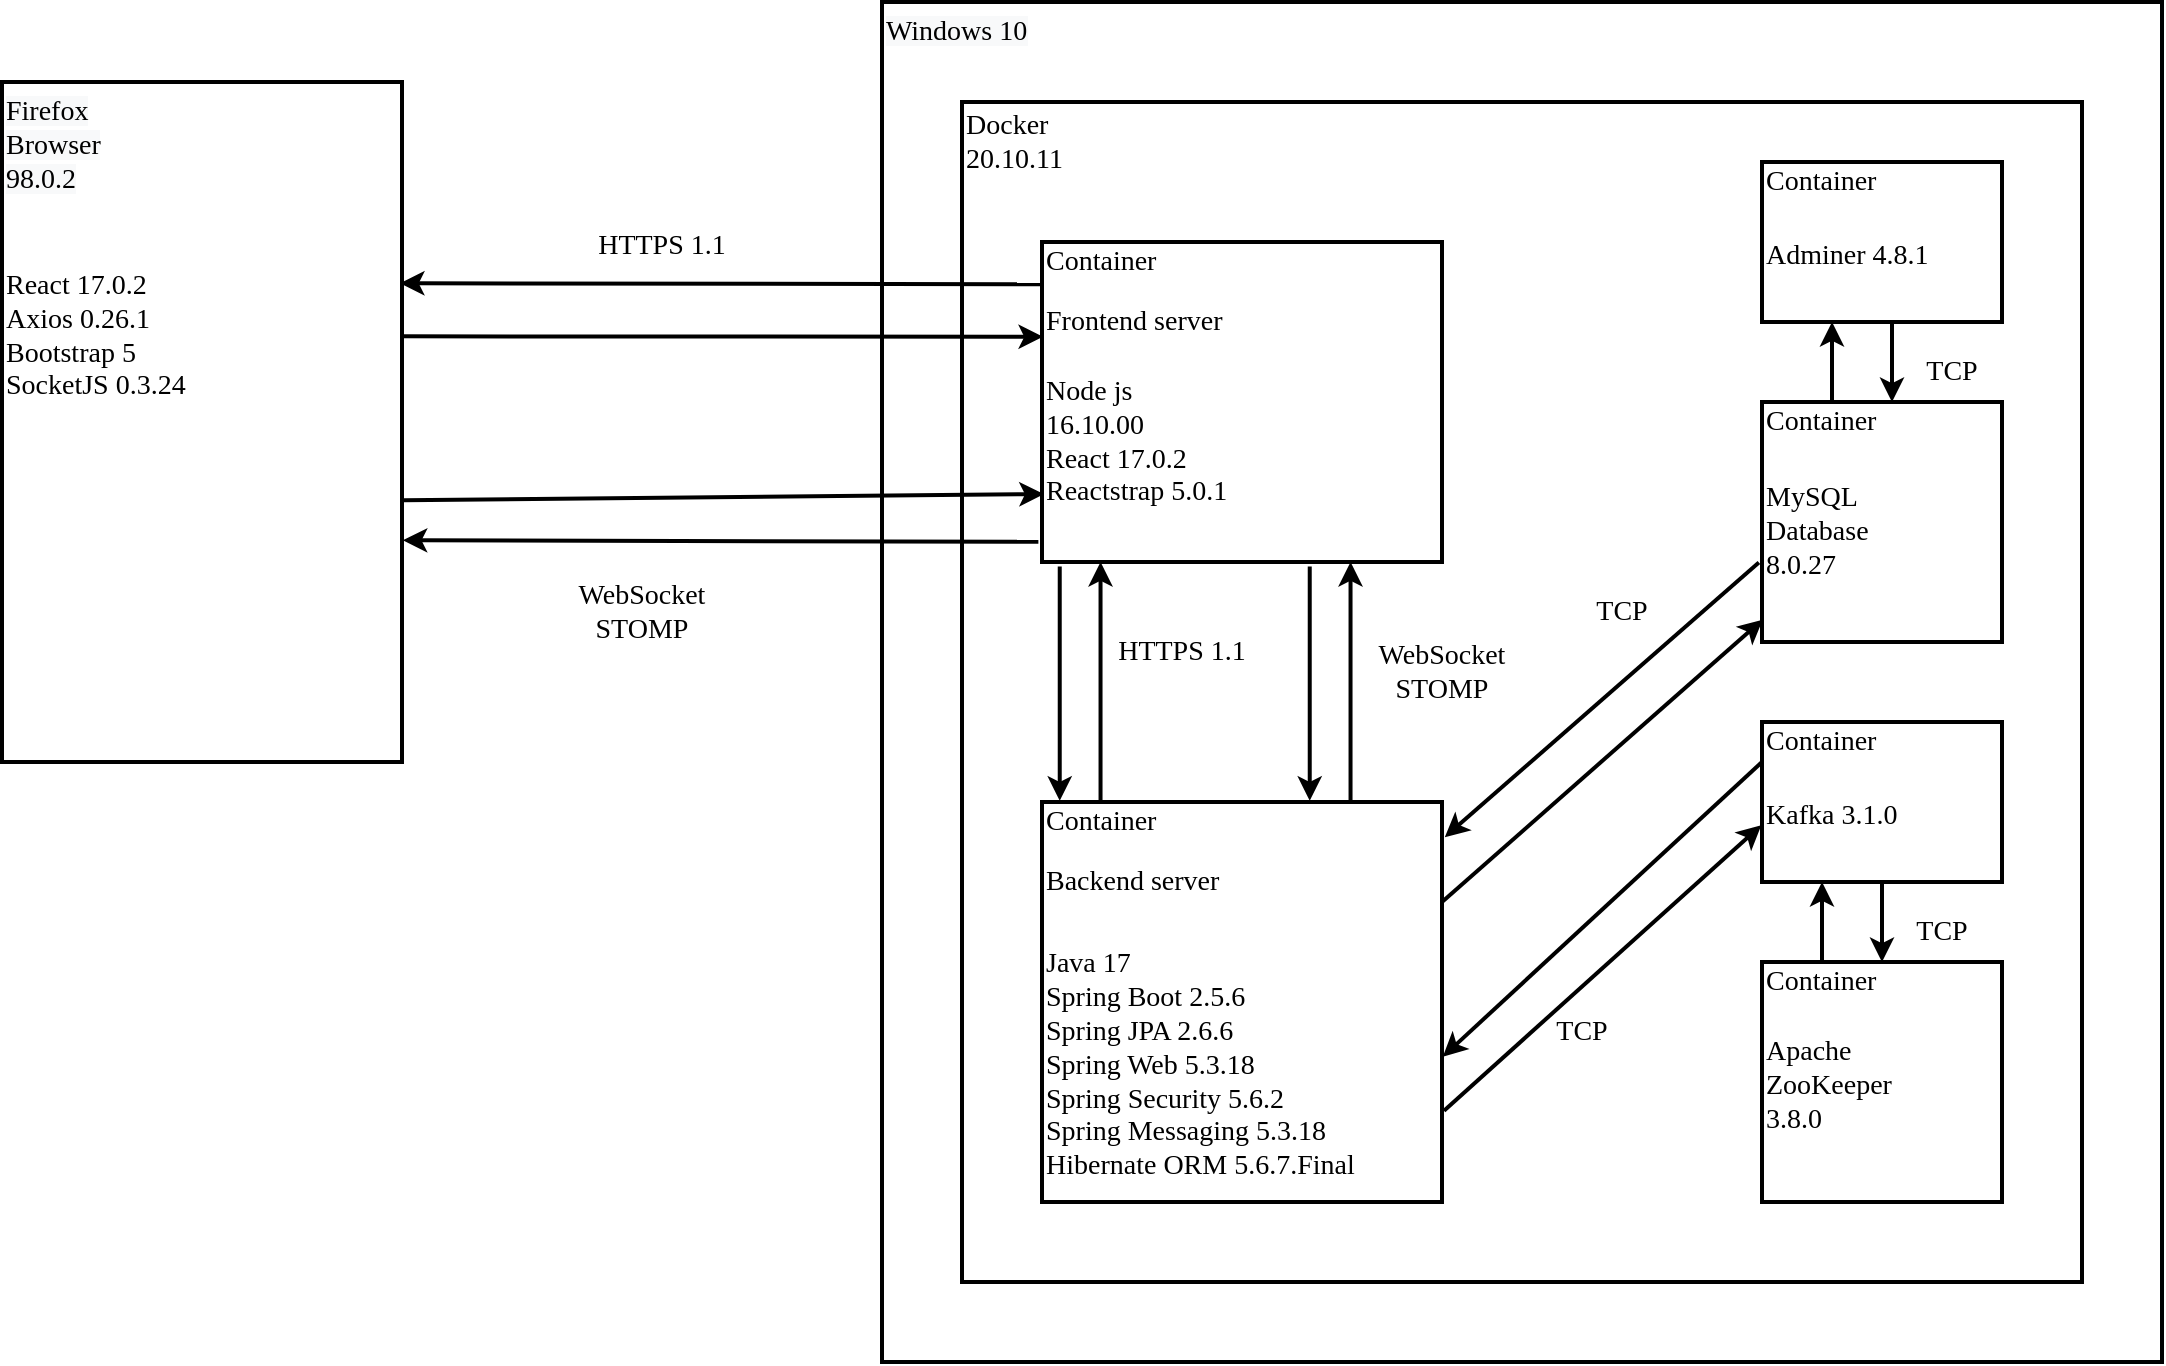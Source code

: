 <mxfile version="18.0.1" type="device"><diagram id="piEOCXZ5FP6PPpbHk0lZ" name="Страница 1"><mxGraphModel dx="2211" dy="865" grid="1" gridSize="10" guides="1" tooltips="1" connect="1" arrows="1" fold="1" page="1" pageScale="1" pageWidth="827" pageHeight="1169" math="0" shadow="0"><root><mxCell id="0"/><mxCell id="1" parent="0"/><mxCell id="cbDMgLZnDMAnIlFcy-Mq-5" value="" style="rounded=0;whiteSpace=wrap;html=1;fillColor=none;strokeWidth=2;fontFamily=Times New Roman;fontSize=14;" parent="1" vertex="1"><mxGeometry x="440" y="40" width="640" height="680" as="geometry"/></mxCell><mxCell id="cbDMgLZnDMAnIlFcy-Mq-7" value="&lt;span style=&quot;color: rgb(0, 0, 0); font-style: normal; font-weight: 400; letter-spacing: normal; text-align: center; text-indent: 0px; text-transform: none; word-spacing: 0px; background-color: rgb(248, 249, 250); display: inline; float: none; font-size: 14px;&quot;&gt;&lt;font style=&quot;font-size: 14px;&quot;&gt;Windows 10&lt;/font&gt;&lt;/span&gt;" style="text;whiteSpace=wrap;html=1;strokeWidth=2;fontFamily=Times New Roman;fontSize=14;" parent="1" vertex="1"><mxGeometry x="440" y="40" width="213.867" height="42.778" as="geometry"/></mxCell><mxCell id="cbDMgLZnDMAnIlFcy-Mq-61" value="" style="rounded=0;whiteSpace=wrap;html=1;fillColor=none;strokeWidth=2;fontFamily=Times New Roman;fontSize=14;" parent="1" vertex="1"><mxGeometry x="480" y="90" width="560" height="590" as="geometry"/></mxCell><mxCell id="cbDMgLZnDMAnIlFcy-Mq-62" value="&lt;font style=&quot;font-size: 14px;&quot;&gt;Docker&lt;br style=&quot;font-size: 14px;&quot;&gt;20.10.11&lt;/font&gt;" style="text;html=1;align=left;verticalAlign=middle;resizable=0;points=[];autosize=1;strokeColor=none;fillColor=none;strokeWidth=2;fontFamily=Times New Roman;fontSize=14;" parent="1" vertex="1"><mxGeometry x="480" y="90" width="60" height="40" as="geometry"/></mxCell><mxCell id="cbDMgLZnDMAnIlFcy-Mq-82" style="edgeStyle=orthogonalEdgeStyle;rounded=0;orthogonalLoop=1;jettySize=auto;html=1;exitX=0.398;exitY=1.014;exitDx=0;exitDy=0;fontSize=14;entryX=0.398;entryY=-0.003;entryDx=0;entryDy=0;entryPerimeter=0;exitPerimeter=0;strokeWidth=2;fontFamily=Times New Roman;" parent="1" edge="1"><mxGeometry relative="1" as="geometry"><mxPoint x="528.87" y="322.24" as="sourcePoint"/><mxPoint x="528.87" y="439.4" as="targetPoint"/></mxGeometry></mxCell><mxCell id="cbDMgLZnDMAnIlFcy-Mq-104" style="edgeStyle=none;rounded=0;orthogonalLoop=1;jettySize=auto;html=1;exitX=0.005;exitY=0.87;exitDx=0;exitDy=0;fontSize=14;startArrow=classic;startFill=1;endArrow=none;endFill=0;entryX=0.998;entryY=0.374;entryDx=0;entryDy=0;entryPerimeter=0;exitPerimeter=0;strokeWidth=2;fontFamily=Times New Roman;" parent="1" source="cbDMgLZnDMAnIlFcy-Mq-32" target="cbDMgLZnDMAnIlFcy-Mq-4" edge="1"><mxGeometry relative="1" as="geometry"/></mxCell><mxCell id="cbDMgLZnDMAnIlFcy-Mq-11" value="" style="rounded=0;whiteSpace=wrap;html=1;fillColor=none;strokeWidth=2;fontFamily=Times New Roman;fontSize=14;" parent="1" vertex="1"><mxGeometry x="520" y="160" width="200" height="160" as="geometry"/></mxCell><mxCell id="cbDMgLZnDMAnIlFcy-Mq-13" value="&lt;font style=&quot;font-size: 14px;&quot;&gt;Container&lt;/font&gt;" style="text;html=1;align=left;verticalAlign=middle;resizable=0;points=[];autosize=1;strokeColor=none;fillColor=none;strokeWidth=2;fontFamily=Times New Roman;fontSize=14;" parent="1" vertex="1"><mxGeometry x="520" y="160" width="70" height="20" as="geometry"/></mxCell><mxCell id="cbDMgLZnDMAnIlFcy-Mq-32" value="&lt;font style=&quot;font-size: 14px;&quot;&gt;Frontend server&lt;/font&gt;" style="text;html=1;align=left;verticalAlign=middle;resizable=0;points=[];autosize=1;strokeColor=none;fillColor=none;strokeWidth=2;fontFamily=Times New Roman;fontSize=14;" parent="1" vertex="1"><mxGeometry x="520" y="190" width="100" height="20" as="geometry"/></mxCell><mxCell id="cbDMgLZnDMAnIlFcy-Mq-83" style="edgeStyle=orthogonalEdgeStyle;rounded=0;orthogonalLoop=1;jettySize=auto;html=1;exitX=0.5;exitY=0;exitDx=0;exitDy=0;fontSize=14;entryX=0.5;entryY=1;entryDx=0;entryDy=0;strokeWidth=2;fontFamily=Times New Roman;" parent="1" edge="1"><mxGeometry relative="1" as="geometry"><mxPoint x="549.27" y="440" as="sourcePoint"/><mxPoint x="549.27" y="320" as="targetPoint"/></mxGeometry></mxCell><mxCell id="cbDMgLZnDMAnIlFcy-Mq-18" value="&lt;font style=&quot;font-size: 14px;&quot;&gt;Container&lt;/font&gt;" style="text;html=1;align=left;verticalAlign=middle;resizable=0;points=[];autosize=1;strokeColor=none;fillColor=none;strokeWidth=2;fontFamily=Times New Roman;fontSize=14;" parent="1" vertex="1"><mxGeometry x="520" y="440" width="70" height="20" as="geometry"/></mxCell><mxCell id="cbDMgLZnDMAnIlFcy-Mq-39" value="&lt;font style=&quot;font-size: 14px;&quot;&gt;Backend server&lt;/font&gt;" style="text;html=1;align=left;verticalAlign=middle;resizable=0;points=[];autosize=1;strokeColor=none;fillColor=none;strokeWidth=2;fontFamily=Times New Roman;fontSize=14;" parent="1" vertex="1"><mxGeometry x="520" y="470" width="100" height="20" as="geometry"/></mxCell><mxCell id="cbDMgLZnDMAnIlFcy-Mq-26" value="" style="rounded=0;whiteSpace=wrap;html=1;fillColor=none;strokeWidth=2;fontFamily=Times New Roman;fontSize=14;" parent="1" vertex="1"><mxGeometry x="880" y="240" width="120" height="120" as="geometry"/></mxCell><mxCell id="cbDMgLZnDMAnIlFcy-Mq-27" value="&lt;font style=&quot;font-size: 14px;&quot;&gt;Container&lt;/font&gt;" style="text;html=1;align=left;verticalAlign=middle;resizable=0;points=[];autosize=1;strokeColor=none;fillColor=none;strokeWidth=2;fontFamily=Times New Roman;fontSize=14;" parent="1" vertex="1"><mxGeometry x="880" y="240" width="70" height="20" as="geometry"/></mxCell><mxCell id="cbDMgLZnDMAnIlFcy-Mq-43" value="&lt;font style=&quot;font-size: 14px;&quot;&gt;MySQL &lt;br style=&quot;font-size: 14px;&quot;&gt;Database&lt;br style=&quot;font-size: 14px;&quot;&gt;8.0.27&lt;/font&gt;" style="text;html=1;align=left;verticalAlign=middle;resizable=0;points=[];autosize=1;strokeColor=none;fillColor=none;strokeWidth=2;fontFamily=Times New Roman;fontSize=14;" parent="1" vertex="1"><mxGeometry x="880" y="275" width="70" height="60" as="geometry"/></mxCell><mxCell id="cbDMgLZnDMAnIlFcy-Mq-20" value="" style="rounded=0;whiteSpace=wrap;html=1;fillColor=none;strokeWidth=2;fontFamily=Times New Roman;fontSize=14;" parent="1" vertex="1"><mxGeometry x="880" y="520" width="120" height="120" as="geometry"/></mxCell><mxCell id="cbDMgLZnDMAnIlFcy-Mq-21" value="&lt;font style=&quot;font-size: 14px;&quot;&gt;Container&lt;/font&gt;" style="text;html=1;align=left;verticalAlign=middle;resizable=0;points=[];autosize=1;strokeColor=none;fillColor=none;strokeWidth=2;fontFamily=Times New Roman;fontSize=14;" parent="1" vertex="1"><mxGeometry x="880" y="520" width="70" height="20" as="geometry"/></mxCell><mxCell id="cbDMgLZnDMAnIlFcy-Mq-56" value="&lt;font style=&quot;font-size: 14px;&quot;&gt;Apache &lt;br style=&quot;font-size: 14px;&quot;&gt;ZooKeeper&lt;br style=&quot;font-size: 14px;&quot;&gt;3.8.0&lt;/font&gt;" style="text;html=1;align=left;verticalAlign=middle;resizable=0;points=[];autosize=1;strokeColor=none;fillColor=none;strokeWidth=2;fontFamily=Times New Roman;fontSize=14;" parent="1" vertex="1"><mxGeometry x="880" y="551.67" width="80" height="60" as="geometry"/></mxCell><mxCell id="cbDMgLZnDMAnIlFcy-Mq-72" value="&lt;div style=&quot;font-size: 14px;&quot;&gt;&lt;span style=&quot;font-size: 14px;&quot;&gt;Java 17&lt;br style=&quot;font-size: 14px;&quot;&gt;Spring Boot 2.5.6&lt;/span&gt;&lt;/div&gt;&lt;div style=&quot;font-size: 14px;&quot;&gt;&lt;span style=&quot;font-size: 14px;&quot;&gt;Spring JPA 2.6.6&lt;br style=&quot;font-size: 14px;&quot;&gt;Spring Web 5.3.18&lt;/span&gt;&lt;/div&gt;&lt;div style=&quot;font-size: 14px;&quot;&gt;&lt;span style=&quot;font-size: 14px;&quot;&gt;Spring Security 5.6.2&lt;/span&gt;&lt;/div&gt;&lt;div style=&quot;font-size: 14px;&quot;&gt;&lt;span style=&quot;font-size: 14px;&quot;&gt;Spring Messaging 5.3.18&lt;br style=&quot;font-size: 14px;&quot;&gt;Hibernate ORM 5.6.7.Final&lt;br style=&quot;font-size: 14px;&quot;&gt;&lt;br style=&quot;font-size: 14px;&quot;&gt;&lt;/span&gt;&lt;/div&gt;" style="text;html=1;align=left;verticalAlign=middle;resizable=0;points=[];autosize=1;strokeColor=none;fillColor=none;fontSize=14;strokeWidth=2;fontFamily=Times New Roman;" parent="1" vertex="1"><mxGeometry x="520" y="510" width="170" height="140" as="geometry"/></mxCell><mxCell id="cbDMgLZnDMAnIlFcy-Mq-24" value="&lt;font style=&quot;font-size: 14px;&quot;&gt;Container&lt;/font&gt;" style="text;html=1;align=left;verticalAlign=middle;resizable=0;points=[];autosize=1;strokeColor=none;fillColor=none;strokeWidth=2;fontFamily=Times New Roman;fontSize=14;" parent="1" vertex="1"><mxGeometry x="880" y="400" width="70" height="20" as="geometry"/></mxCell><mxCell id="cbDMgLZnDMAnIlFcy-Mq-47" value="&lt;font style=&quot;font-size: 14px;&quot;&gt;Kafka 3.1.0&lt;/font&gt;" style="text;html=1;align=left;verticalAlign=middle;resizable=0;points=[];autosize=1;strokeColor=none;fillColor=none;strokeWidth=2;fontFamily=Times New Roman;fontSize=14;" parent="1" vertex="1"><mxGeometry x="880" y="436.669" width="80" height="20" as="geometry"/></mxCell><mxCell id="cbDMgLZnDMAnIlFcy-Mq-29" value="" style="rounded=0;whiteSpace=wrap;html=1;fillColor=none;strokeWidth=2;fontFamily=Times New Roman;fontSize=14;" parent="1" vertex="1"><mxGeometry x="880" y="120" width="120" height="80" as="geometry"/></mxCell><mxCell id="cbDMgLZnDMAnIlFcy-Mq-30" value="&lt;font style=&quot;font-size: 14px;&quot;&gt;Container&lt;/font&gt;" style="text;html=1;align=left;verticalAlign=middle;resizable=0;points=[];autosize=1;strokeColor=none;fillColor=none;strokeWidth=2;fontFamily=Times New Roman;fontSize=14;" parent="1" vertex="1"><mxGeometry x="880" y="120" width="70" height="20" as="geometry"/></mxCell><mxCell id="cbDMgLZnDMAnIlFcy-Mq-49" value="&lt;font style=&quot;font-size: 14px;&quot;&gt;Adminer 4.8.1&lt;/font&gt;" style="text;html=1;align=left;verticalAlign=middle;resizable=0;points=[];autosize=1;strokeColor=none;fillColor=none;strokeWidth=2;fontFamily=Times New Roman;fontSize=14;" parent="1" vertex="1"><mxGeometry x="880" y="156.666" width="100" height="20" as="geometry"/></mxCell><mxCell id="cbDMgLZnDMAnIlFcy-Mq-78" value="Node js&lt;br style=&quot;font-size: 14px;&quot;&gt;16.10.00&lt;br style=&quot;font-size: 14px;&quot;&gt;&lt;span style=&quot;font-size: 14px;&quot;&gt;React 17.0.2&lt;br style=&quot;font-size: 14px;&quot;&gt;&lt;div style=&quot;font-size: 14px;&quot;&gt;&lt;span style=&quot;font-size: 14px;&quot;&gt;Reactstrap 5.0.1&lt;/span&gt;&lt;/div&gt;&lt;/span&gt;" style="text;html=1;align=left;verticalAlign=middle;resizable=0;points=[];autosize=1;strokeColor=none;fillColor=none;fontSize=14;strokeWidth=2;fontFamily=Times New Roman;" parent="1" vertex="1"><mxGeometry x="520" y="225" width="110" height="70" as="geometry"/></mxCell><mxCell id="cbDMgLZnDMAnIlFcy-Mq-84" value="HTTPS 1.1" style="text;html=1;strokeColor=none;fillColor=none;align=center;verticalAlign=middle;whiteSpace=wrap;rounded=0;fontSize=14;strokeWidth=2;fontFamily=Times New Roman;" parent="1" vertex="1"><mxGeometry x="540" y="350" width="100" height="30" as="geometry"/></mxCell><mxCell id="cbDMgLZnDMAnIlFcy-Mq-85" style="rounded=0;orthogonalLoop=1;jettySize=auto;html=1;exitX=0;exitY=0.25;exitDx=0;exitDy=0;fontSize=14;entryX=1.002;entryY=0.637;entryDx=0;entryDy=0;entryPerimeter=0;strokeWidth=2;fontFamily=Times New Roman;" parent="1" source="cbDMgLZnDMAnIlFcy-Mq-23" target="cbDMgLZnDMAnIlFcy-Mq-17" edge="1"><mxGeometry relative="1" as="geometry"/></mxCell><mxCell id="cbDMgLZnDMAnIlFcy-Mq-88" style="edgeStyle=none;rounded=0;orthogonalLoop=1;jettySize=auto;html=1;exitX=0.25;exitY=1;exitDx=0;exitDy=0;fontSize=14;startArrow=classic;startFill=1;endArrow=none;endFill=0;entryX=0.25;entryY=0;entryDx=0;entryDy=0;strokeWidth=2;fontFamily=Times New Roman;" parent="1" source="cbDMgLZnDMAnIlFcy-Mq-23" target="cbDMgLZnDMAnIlFcy-Mq-20" edge="1"><mxGeometry relative="1" as="geometry"/></mxCell><mxCell id="cbDMgLZnDMAnIlFcy-Mq-23" value="" style="rounded=0;whiteSpace=wrap;html=1;fillColor=none;strokeWidth=2;fontFamily=Times New Roman;fontSize=14;" parent="1" vertex="1"><mxGeometry x="880" y="400" width="120" height="80" as="geometry"/></mxCell><mxCell id="cbDMgLZnDMAnIlFcy-Mq-101" style="edgeStyle=none;rounded=0;orthogonalLoop=1;jettySize=auto;html=1;exitX=0.008;exitY=0.872;exitDx=0;exitDy=0;entryX=1.002;entryY=0.615;entryDx=0;entryDy=0;entryPerimeter=0;fontSize=14;startArrow=classic;startFill=1;endArrow=none;endFill=0;exitPerimeter=0;strokeWidth=2;fontFamily=Times New Roman;" parent="1" source="cbDMgLZnDMAnIlFcy-Mq-78" target="cbDMgLZnDMAnIlFcy-Mq-4" edge="1"><mxGeometry relative="1" as="geometry"/></mxCell><mxCell id="cbDMgLZnDMAnIlFcy-Mq-17" value="" style="rounded=0;whiteSpace=wrap;html=1;fillColor=none;strokeWidth=2;fontFamily=Times New Roman;fontSize=14;" parent="1" vertex="1"><mxGeometry x="520" y="440" width="200" height="200" as="geometry"/></mxCell><mxCell id="cbDMgLZnDMAnIlFcy-Mq-86" style="rounded=0;orthogonalLoop=1;jettySize=auto;html=1;exitX=-0.003;exitY=0.645;exitDx=0;exitDy=0;fontSize=14;entryX=1.005;entryY=0.772;entryDx=0;entryDy=0;entryPerimeter=0;startArrow=classic;startFill=1;endArrow=none;endFill=0;exitPerimeter=0;strokeWidth=2;fontFamily=Times New Roman;" parent="1" source="cbDMgLZnDMAnIlFcy-Mq-23" target="cbDMgLZnDMAnIlFcy-Mq-17" edge="1"><mxGeometry relative="1" as="geometry"><mxPoint x="890" y="430" as="sourcePoint"/><mxPoint x="730" y="500" as="targetPoint"/></mxGeometry></mxCell><mxCell id="cbDMgLZnDMAnIlFcy-Mq-87" value="TCP" style="text;html=1;strokeColor=none;fillColor=none;align=center;verticalAlign=middle;whiteSpace=wrap;rounded=0;fontSize=14;strokeWidth=2;fontFamily=Times New Roman;" parent="1" vertex="1"><mxGeometry x="740" y="540" width="100" height="30" as="geometry"/></mxCell><mxCell id="cbDMgLZnDMAnIlFcy-Mq-89" style="edgeStyle=none;rounded=0;orthogonalLoop=1;jettySize=auto;html=1;exitX=0.5;exitY=0;exitDx=0;exitDy=0;fontSize=14;startArrow=classic;startFill=1;endArrow=none;endFill=0;entryX=0.5;entryY=1;entryDx=0;entryDy=0;strokeWidth=2;fontFamily=Times New Roman;" parent="1" source="cbDMgLZnDMAnIlFcy-Mq-20" target="cbDMgLZnDMAnIlFcy-Mq-23" edge="1"><mxGeometry relative="1" as="geometry"><mxPoint x="920.0" y="490" as="sourcePoint"/><mxPoint x="920.0" y="530" as="targetPoint"/></mxGeometry></mxCell><mxCell id="cbDMgLZnDMAnIlFcy-Mq-90" value="TCP" style="text;html=1;strokeColor=none;fillColor=none;align=center;verticalAlign=middle;whiteSpace=wrap;rounded=0;fontSize=14;strokeWidth=2;fontFamily=Times New Roman;" parent="1" vertex="1"><mxGeometry x="920" y="490" width="100" height="30" as="geometry"/></mxCell><mxCell id="cbDMgLZnDMAnIlFcy-Mq-91" style="edgeStyle=none;rounded=0;orthogonalLoop=1;jettySize=auto;html=1;exitX=0.25;exitY=1;exitDx=0;exitDy=0;fontSize=14;startArrow=classic;startFill=1;endArrow=none;endFill=0;entryX=0.25;entryY=0;entryDx=0;entryDy=0;strokeWidth=2;fontFamily=Times New Roman;" parent="1" edge="1"><mxGeometry relative="1" as="geometry"><mxPoint x="915" y="200" as="sourcePoint"/><mxPoint x="915" y="240" as="targetPoint"/></mxGeometry></mxCell><mxCell id="cbDMgLZnDMAnIlFcy-Mq-92" style="edgeStyle=none;rounded=0;orthogonalLoop=1;jettySize=auto;html=1;exitX=0.5;exitY=0;exitDx=0;exitDy=0;fontSize=14;startArrow=classic;startFill=1;endArrow=none;endFill=0;entryX=0.5;entryY=1;entryDx=0;entryDy=0;strokeWidth=2;fontFamily=Times New Roman;" parent="1" edge="1"><mxGeometry relative="1" as="geometry"><mxPoint x="945" y="240" as="sourcePoint"/><mxPoint x="945" y="200" as="targetPoint"/></mxGeometry></mxCell><mxCell id="cbDMgLZnDMAnIlFcy-Mq-93" value="TCP" style="text;html=1;strokeColor=none;fillColor=none;align=center;verticalAlign=middle;whiteSpace=wrap;rounded=0;fontSize=14;strokeWidth=2;fontFamily=Times New Roman;" parent="1" vertex="1"><mxGeometry x="925" y="210" width="100" height="30" as="geometry"/></mxCell><mxCell id="cbDMgLZnDMAnIlFcy-Mq-95" style="rounded=0;orthogonalLoop=1;jettySize=auto;html=1;exitX=-0.013;exitY=0.669;exitDx=0;exitDy=0;fontSize=14;entryX=1.007;entryY=0.088;entryDx=0;entryDy=0;entryPerimeter=0;exitPerimeter=0;strokeWidth=2;fontFamily=Times New Roman;" parent="1" source="cbDMgLZnDMAnIlFcy-Mq-26" target="cbDMgLZnDMAnIlFcy-Mq-17" edge="1"><mxGeometry relative="1" as="geometry"><mxPoint x="880" y="330" as="sourcePoint"/><mxPoint x="720" y="400" as="targetPoint"/></mxGeometry></mxCell><mxCell id="cbDMgLZnDMAnIlFcy-Mq-96" style="rounded=0;orthogonalLoop=1;jettySize=auto;html=1;exitX=0.003;exitY=0.907;exitDx=0;exitDy=0;fontSize=14;entryX=1;entryY=0.25;entryDx=0;entryDy=0;startArrow=classic;startFill=1;endArrow=none;endFill=0;exitPerimeter=0;strokeWidth=2;fontFamily=Times New Roman;" parent="1" source="cbDMgLZnDMAnIlFcy-Mq-26" target="cbDMgLZnDMAnIlFcy-Mq-17" edge="1"><mxGeometry relative="1" as="geometry"><mxPoint x="880" y="350" as="sourcePoint"/><mxPoint x="720" y="419.2" as="targetPoint"/></mxGeometry></mxCell><mxCell id="cbDMgLZnDMAnIlFcy-Mq-97" value="TCP" style="text;html=1;strokeColor=none;fillColor=none;align=center;verticalAlign=middle;whiteSpace=wrap;rounded=0;fontSize=14;strokeWidth=2;fontFamily=Times New Roman;" parent="1" vertex="1"><mxGeometry x="760" y="330" width="100" height="30" as="geometry"/></mxCell><mxCell id="cbDMgLZnDMAnIlFcy-Mq-100" style="edgeStyle=none;rounded=0;orthogonalLoop=1;jettySize=auto;html=1;exitX=1.002;exitY=0.674;exitDx=0;exitDy=0;entryX=-0.009;entryY=0.937;entryDx=0;entryDy=0;fontSize=14;startArrow=classic;startFill=1;endArrow=none;endFill=0;exitPerimeter=0;entryPerimeter=0;strokeWidth=2;fontFamily=Times New Roman;" parent="1" source="cbDMgLZnDMAnIlFcy-Mq-4" target="cbDMgLZnDMAnIlFcy-Mq-11" edge="1"><mxGeometry relative="1" as="geometry"/></mxCell><mxCell id="cbDMgLZnDMAnIlFcy-Mq-103" style="edgeStyle=none;rounded=0;orthogonalLoop=1;jettySize=auto;html=1;exitX=0.995;exitY=0.296;exitDx=0;exitDy=0;entryX=0.005;entryY=0.132;entryDx=0;entryDy=0;entryPerimeter=0;fontSize=14;startArrow=classic;startFill=1;endArrow=none;endFill=0;exitPerimeter=0;strokeWidth=2;fontFamily=Times New Roman;" parent="1" source="cbDMgLZnDMAnIlFcy-Mq-4" target="cbDMgLZnDMAnIlFcy-Mq-11" edge="1"><mxGeometry relative="1" as="geometry"/></mxCell><mxCell id="cbDMgLZnDMAnIlFcy-Mq-4" value="" style="rounded=0;whiteSpace=wrap;html=1;fillColor=none;strokeWidth=2;fontFamily=Times New Roman;fontSize=14;" parent="1" vertex="1"><mxGeometry y="80" width="200" height="340" as="geometry"/></mxCell><mxCell id="cbDMgLZnDMAnIlFcy-Mq-6" value="&lt;span style=&quot;color: rgb(0, 0, 0); font-style: normal; font-weight: 400; letter-spacing: normal; text-align: center; text-indent: 0px; text-transform: none; word-spacing: 0px; background-color: rgb(248, 249, 250); display: inline; float: none; font-size: 14px;&quot;&gt;&lt;font style=&quot;font-size: 14px;&quot;&gt;Firefox Browser 98.0.2&lt;/font&gt;&lt;/span&gt;" style="text;whiteSpace=wrap;html=1;strokeWidth=2;fontFamily=Times New Roman;fontSize=14;" parent="1" vertex="1"><mxGeometry y="80" width="75" height="40" as="geometry"/></mxCell><mxCell id="cbDMgLZnDMAnIlFcy-Mq-99" value="React 17.0.2&lt;br style=&quot;font-size: 14px;&quot;&gt;Axios 0.26.1&lt;br style=&quot;font-size: 14px;&quot;&gt;Bootstrap 5&lt;br style=&quot;font-size: 14px;&quot;&gt;SocketJS 0.3.24&lt;span style=&quot;font-size: 14px;&quot;&gt;&lt;/span&gt;" style="text;html=1;align=left;verticalAlign=middle;resizable=0;points=[];autosize=1;strokeColor=none;fillColor=none;fontSize=14;strokeWidth=2;fontFamily=Times New Roman;" parent="1" vertex="1"><mxGeometry y="171.67" width="110" height="70" as="geometry"/></mxCell><mxCell id="cbDMgLZnDMAnIlFcy-Mq-102" value="WebSocket&lt;br style=&quot;font-size: 14px;&quot;&gt;STOMP" style="text;html=1;strokeColor=none;fillColor=none;align=center;verticalAlign=middle;whiteSpace=wrap;rounded=0;fontSize=14;strokeWidth=2;fontFamily=Times New Roman;" parent="1" vertex="1"><mxGeometry x="270" y="330" width="100" height="30" as="geometry"/></mxCell><mxCell id="cbDMgLZnDMAnIlFcy-Mq-105" value="HTTPS 1.1" style="text;html=1;strokeColor=none;fillColor=none;align=center;verticalAlign=middle;whiteSpace=wrap;rounded=0;fontSize=14;strokeWidth=2;fontFamily=Times New Roman;" parent="1" vertex="1"><mxGeometry x="280" y="146.67" width="100" height="30" as="geometry"/></mxCell><mxCell id="cbDMgLZnDMAnIlFcy-Mq-106" style="edgeStyle=orthogonalEdgeStyle;rounded=0;orthogonalLoop=1;jettySize=auto;html=1;exitX=0.398;exitY=1.014;exitDx=0;exitDy=0;fontSize=14;entryX=0.398;entryY=-0.003;entryDx=0;entryDy=0;entryPerimeter=0;exitPerimeter=0;strokeWidth=2;fontFamily=Times New Roman;" parent="1" edge="1"><mxGeometry relative="1" as="geometry"><mxPoint x="653.87" y="322.24" as="sourcePoint"/><mxPoint x="653.87" y="439.4" as="targetPoint"/></mxGeometry></mxCell><mxCell id="cbDMgLZnDMAnIlFcy-Mq-107" style="edgeStyle=orthogonalEdgeStyle;rounded=0;orthogonalLoop=1;jettySize=auto;html=1;exitX=0.5;exitY=0;exitDx=0;exitDy=0;fontSize=14;entryX=0.5;entryY=1;entryDx=0;entryDy=0;strokeWidth=2;fontFamily=Times New Roman;" parent="1" edge="1"><mxGeometry relative="1" as="geometry"><mxPoint x="674.27" y="440" as="sourcePoint"/><mxPoint x="674.27" y="320" as="targetPoint"/></mxGeometry></mxCell><mxCell id="cbDMgLZnDMAnIlFcy-Mq-108" value="WebSocket&lt;br style=&quot;font-size: 14px;&quot;&gt;STOMP" style="text;html=1;strokeColor=none;fillColor=none;align=center;verticalAlign=middle;whiteSpace=wrap;rounded=0;fontSize=14;strokeWidth=2;fontFamily=Times New Roman;" parent="1" vertex="1"><mxGeometry x="670" y="360" width="100" height="30" as="geometry"/></mxCell></root></mxGraphModel></diagram></mxfile>
